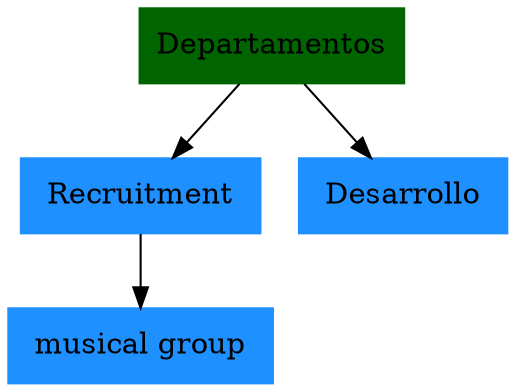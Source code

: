 digraph G {
0[label = "Departamentos" style="filled" color="darkgreen" shape="box"];
1[label= " Recruitment " style="filled" color="dodgerblue" shape="box"];
0-> 1 ;
2[label= " Desarrollo " style="filled" color="dodgerblue" shape="box"];
0-> 2 ;
3[label= " musical group " style="filled" color="dodgerblue" shape="box"];
1-> 3 ;
}